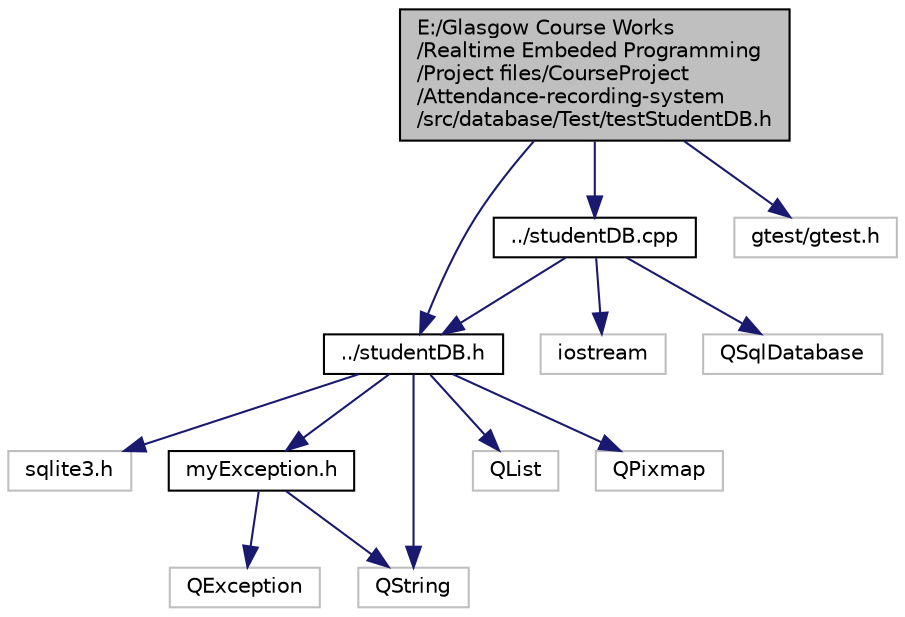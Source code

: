 digraph "E:/Glasgow Course Works/Realtime Embeded Programming/Project files/CourseProject/Attendance-recording-system/src/database/Test/testStudentDB.h"
{
  edge [fontname="Helvetica",fontsize="10",labelfontname="Helvetica",labelfontsize="10"];
  node [fontname="Helvetica",fontsize="10",shape=record];
  Node1 [label="E:/Glasgow Course Works\l/Realtime Embeded Programming\l/Project files/CourseProject\l/Attendance-recording-system\l/src/database/Test/testStudentDB.h",height=0.2,width=0.4,color="black", fillcolor="grey75", style="filled", fontcolor="black"];
  Node1 -> Node2 [color="midnightblue",fontsize="10",style="solid"];
  Node2 [label="../studentDB.h",height=0.2,width=0.4,color="black", fillcolor="white", style="filled",URL="$student_d_b_8h.html"];
  Node2 -> Node3 [color="midnightblue",fontsize="10",style="solid"];
  Node3 [label="sqlite3.h",height=0.2,width=0.4,color="grey75", fillcolor="white", style="filled"];
  Node2 -> Node4 [color="midnightblue",fontsize="10",style="solid"];
  Node4 [label="myException.h",height=0.2,width=0.4,color="black", fillcolor="white", style="filled",URL="$my_exception_8h.html"];
  Node4 -> Node5 [color="midnightblue",fontsize="10",style="solid"];
  Node5 [label="QException",height=0.2,width=0.4,color="grey75", fillcolor="white", style="filled"];
  Node4 -> Node6 [color="midnightblue",fontsize="10",style="solid"];
  Node6 [label="QString",height=0.2,width=0.4,color="grey75", fillcolor="white", style="filled"];
  Node2 -> Node6 [color="midnightblue",fontsize="10",style="solid"];
  Node2 -> Node7 [color="midnightblue",fontsize="10",style="solid"];
  Node7 [label="QList",height=0.2,width=0.4,color="grey75", fillcolor="white", style="filled"];
  Node2 -> Node8 [color="midnightblue",fontsize="10",style="solid"];
  Node8 [label="QPixmap",height=0.2,width=0.4,color="grey75", fillcolor="white", style="filled"];
  Node1 -> Node9 [color="midnightblue",fontsize="10",style="solid"];
  Node9 [label="../studentDB.cpp",height=0.2,width=0.4,color="black", fillcolor="white", style="filled",URL="$student_d_b_8cpp.html"];
  Node9 -> Node2 [color="midnightblue",fontsize="10",style="solid"];
  Node9 -> Node10 [color="midnightblue",fontsize="10",style="solid"];
  Node10 [label="iostream",height=0.2,width=0.4,color="grey75", fillcolor="white", style="filled"];
  Node9 -> Node11 [color="midnightblue",fontsize="10",style="solid"];
  Node11 [label="QSqlDatabase",height=0.2,width=0.4,color="grey75", fillcolor="white", style="filled"];
  Node1 -> Node12 [color="midnightblue",fontsize="10",style="solid"];
  Node12 [label="gtest/gtest.h",height=0.2,width=0.4,color="grey75", fillcolor="white", style="filled"];
}
